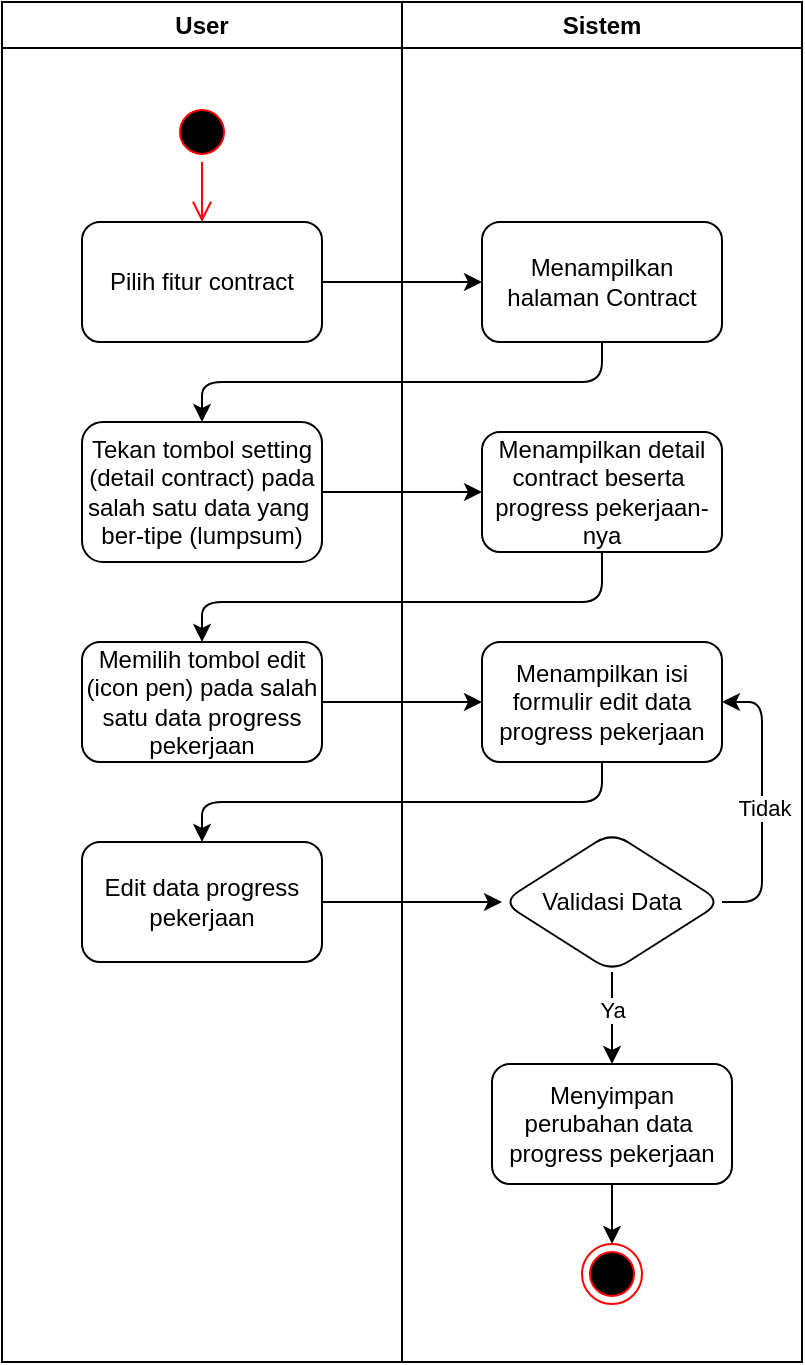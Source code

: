 <mxfile>
    <diagram id="3Mb2qqjd7u9ZSkWyFkzB" name="Page-1">
        <mxGraphModel dx="1072" dy="347" grid="1" gridSize="10" guides="1" tooltips="1" connect="1" arrows="1" fold="1" page="1" pageScale="1" pageWidth="850" pageHeight="1100" math="0" shadow="0">
            <root>
                <mxCell id="0"/>
                <mxCell id="1" parent="0"/>
                <mxCell id="3" value="User" style="swimlane;whiteSpace=wrap;html=1;" parent="1" vertex="1">
                    <mxGeometry x="120" y="120" width="200" height="680" as="geometry"/>
                </mxCell>
                <mxCell id="4" value="" style="ellipse;html=1;shape=startState;fillColor=#000000;strokeColor=#ff0000;" parent="3" vertex="1">
                    <mxGeometry x="85" y="50" width="30" height="30" as="geometry"/>
                </mxCell>
                <mxCell id="5" value="Pilih fitur contract" style="rounded=1;whiteSpace=wrap;html=1;" parent="3" vertex="1">
                    <mxGeometry x="40" y="110" width="120" height="60" as="geometry"/>
                </mxCell>
                <mxCell id="6" value="" style="edgeStyle=orthogonalEdgeStyle;html=1;verticalAlign=bottom;endArrow=open;endSize=8;strokeColor=#ff0000;entryX=0.5;entryY=0;entryDx=0;entryDy=0;" parent="3" source="4" target="5" edge="1">
                    <mxGeometry relative="1" as="geometry">
                        <mxPoint x="100" y="110" as="targetPoint"/>
                    </mxGeometry>
                </mxCell>
                <mxCell id="7" value="Tekan tombol setting (detail contract) pada salah satu data yang&amp;nbsp;&lt;div&gt;ber-tipe (lumpsum)&lt;/div&gt;" style="rounded=1;whiteSpace=wrap;html=1;" parent="3" vertex="1">
                    <mxGeometry x="40" y="210" width="120" height="70" as="geometry"/>
                </mxCell>
                <mxCell id="8" value="Memilih tombol edit (icon pen) pada salah satu data progress pekerjaan" style="rounded=1;whiteSpace=wrap;html=1;" parent="3" vertex="1">
                    <mxGeometry x="40" y="320" width="120" height="60" as="geometry"/>
                </mxCell>
                <mxCell id="9" value="Edit data progress pekerjaan" style="rounded=1;whiteSpace=wrap;html=1;" parent="3" vertex="1">
                    <mxGeometry x="40" y="420" width="120" height="60" as="geometry"/>
                </mxCell>
                <mxCell id="10" value="Sistem" style="swimlane;whiteSpace=wrap;html=1;" parent="1" vertex="1">
                    <mxGeometry x="320" y="120" width="200" height="680" as="geometry"/>
                </mxCell>
                <mxCell id="11" value="Menampilkan halaman Contract" style="rounded=1;whiteSpace=wrap;html=1;" parent="10" vertex="1">
                    <mxGeometry x="40" y="110" width="120" height="60" as="geometry"/>
                </mxCell>
                <mxCell id="12" value="Menampilkan detail contract beserta&amp;nbsp;&lt;div&gt;progress pekerjaan-nya&lt;/div&gt;" style="rounded=1;whiteSpace=wrap;html=1;" parent="10" vertex="1">
                    <mxGeometry x="40" y="215" width="120" height="60" as="geometry"/>
                </mxCell>
                <mxCell id="13" value="Menampilkan isi formulir edit data progress pekerjaan" style="rounded=1;whiteSpace=wrap;html=1;" parent="10" vertex="1">
                    <mxGeometry x="40" y="320" width="120" height="60" as="geometry"/>
                </mxCell>
                <mxCell id="14" style="edgeStyle=none;html=1;entryX=1;entryY=0.5;entryDx=0;entryDy=0;" parent="10" source="16" target="13" edge="1">
                    <mxGeometry relative="1" as="geometry">
                        <Array as="points">
                            <mxPoint x="180" y="450"/>
                            <mxPoint x="180" y="350"/>
                        </Array>
                    </mxGeometry>
                </mxCell>
                <mxCell id="28" value="Tidak" style="edgeLabel;html=1;align=center;verticalAlign=middle;resizable=0;points=[];" vertex="1" connectable="0" parent="14">
                    <mxGeometry x="-0.037" y="-1" relative="1" as="geometry">
                        <mxPoint as="offset"/>
                    </mxGeometry>
                </mxCell>
                <mxCell id="15" value="" style="edgeStyle=none;html=1;" parent="10" source="16" target="18" edge="1">
                    <mxGeometry relative="1" as="geometry"/>
                </mxCell>
                <mxCell id="29" value="Ya" style="edgeLabel;html=1;align=center;verticalAlign=middle;resizable=0;points=[];" vertex="1" connectable="0" parent="15">
                    <mxGeometry x="-0.174" relative="1" as="geometry">
                        <mxPoint as="offset"/>
                    </mxGeometry>
                </mxCell>
                <mxCell id="16" value="Validasi Data" style="rhombus;whiteSpace=wrap;html=1;rounded=1;" parent="10" vertex="1">
                    <mxGeometry x="50" y="415" width="110" height="70" as="geometry"/>
                </mxCell>
                <mxCell id="17" value="" style="edgeStyle=none;html=1;" parent="10" source="18" target="20" edge="1">
                    <mxGeometry relative="1" as="geometry"/>
                </mxCell>
                <mxCell id="18" value="Menyimpan perubahan data&amp;nbsp;&lt;div&gt;progress pekerjaan&lt;/div&gt;" style="rounded=1;whiteSpace=wrap;html=1;" parent="10" vertex="1">
                    <mxGeometry x="45" y="531" width="120" height="60" as="geometry"/>
                </mxCell>
                <mxCell id="20" value="" style="ellipse;html=1;shape=endState;fillColor=#000000;strokeColor=#ff0000;" parent="10" vertex="1">
                    <mxGeometry x="90" y="621" width="30" height="30" as="geometry"/>
                </mxCell>
                <mxCell id="21" value="" style="edgeStyle=none;html=1;" parent="1" source="5" target="11" edge="1">
                    <mxGeometry relative="1" as="geometry"/>
                </mxCell>
                <mxCell id="22" value="" style="edgeStyle=none;html=1;entryX=0.5;entryY=0;entryDx=0;entryDy=0;exitX=0.5;exitY=1;exitDx=0;exitDy=0;" parent="1" source="11" target="7" edge="1">
                    <mxGeometry relative="1" as="geometry">
                        <Array as="points">
                            <mxPoint x="420" y="310"/>
                            <mxPoint x="220" y="310"/>
                        </Array>
                    </mxGeometry>
                </mxCell>
                <mxCell id="23" value="" style="edgeStyle=none;html=1;" parent="1" source="7" target="12" edge="1">
                    <mxGeometry relative="1" as="geometry"/>
                </mxCell>
                <mxCell id="24" value="" style="edgeStyle=none;html=1;entryX=0.5;entryY=0;entryDx=0;entryDy=0;exitX=0.5;exitY=1;exitDx=0;exitDy=0;" parent="1" source="12" target="8" edge="1">
                    <mxGeometry relative="1" as="geometry">
                        <Array as="points">
                            <mxPoint x="420" y="420"/>
                            <mxPoint x="220" y="420"/>
                        </Array>
                    </mxGeometry>
                </mxCell>
                <mxCell id="25" value="" style="edgeStyle=none;html=1;" parent="1" source="8" target="13" edge="1">
                    <mxGeometry relative="1" as="geometry"/>
                </mxCell>
                <mxCell id="26" value="" style="edgeStyle=none;html=1;entryX=0.5;entryY=0;entryDx=0;entryDy=0;exitX=0.5;exitY=1;exitDx=0;exitDy=0;" parent="1" source="13" target="9" edge="1">
                    <mxGeometry relative="1" as="geometry">
                        <Array as="points">
                            <mxPoint x="420" y="520"/>
                            <mxPoint x="220" y="520"/>
                        </Array>
                    </mxGeometry>
                </mxCell>
                <mxCell id="27" value="" style="edgeStyle=none;html=1;" parent="1" source="9" target="16" edge="1">
                    <mxGeometry relative="1" as="geometry"/>
                </mxCell>
            </root>
        </mxGraphModel>
    </diagram>
</mxfile>